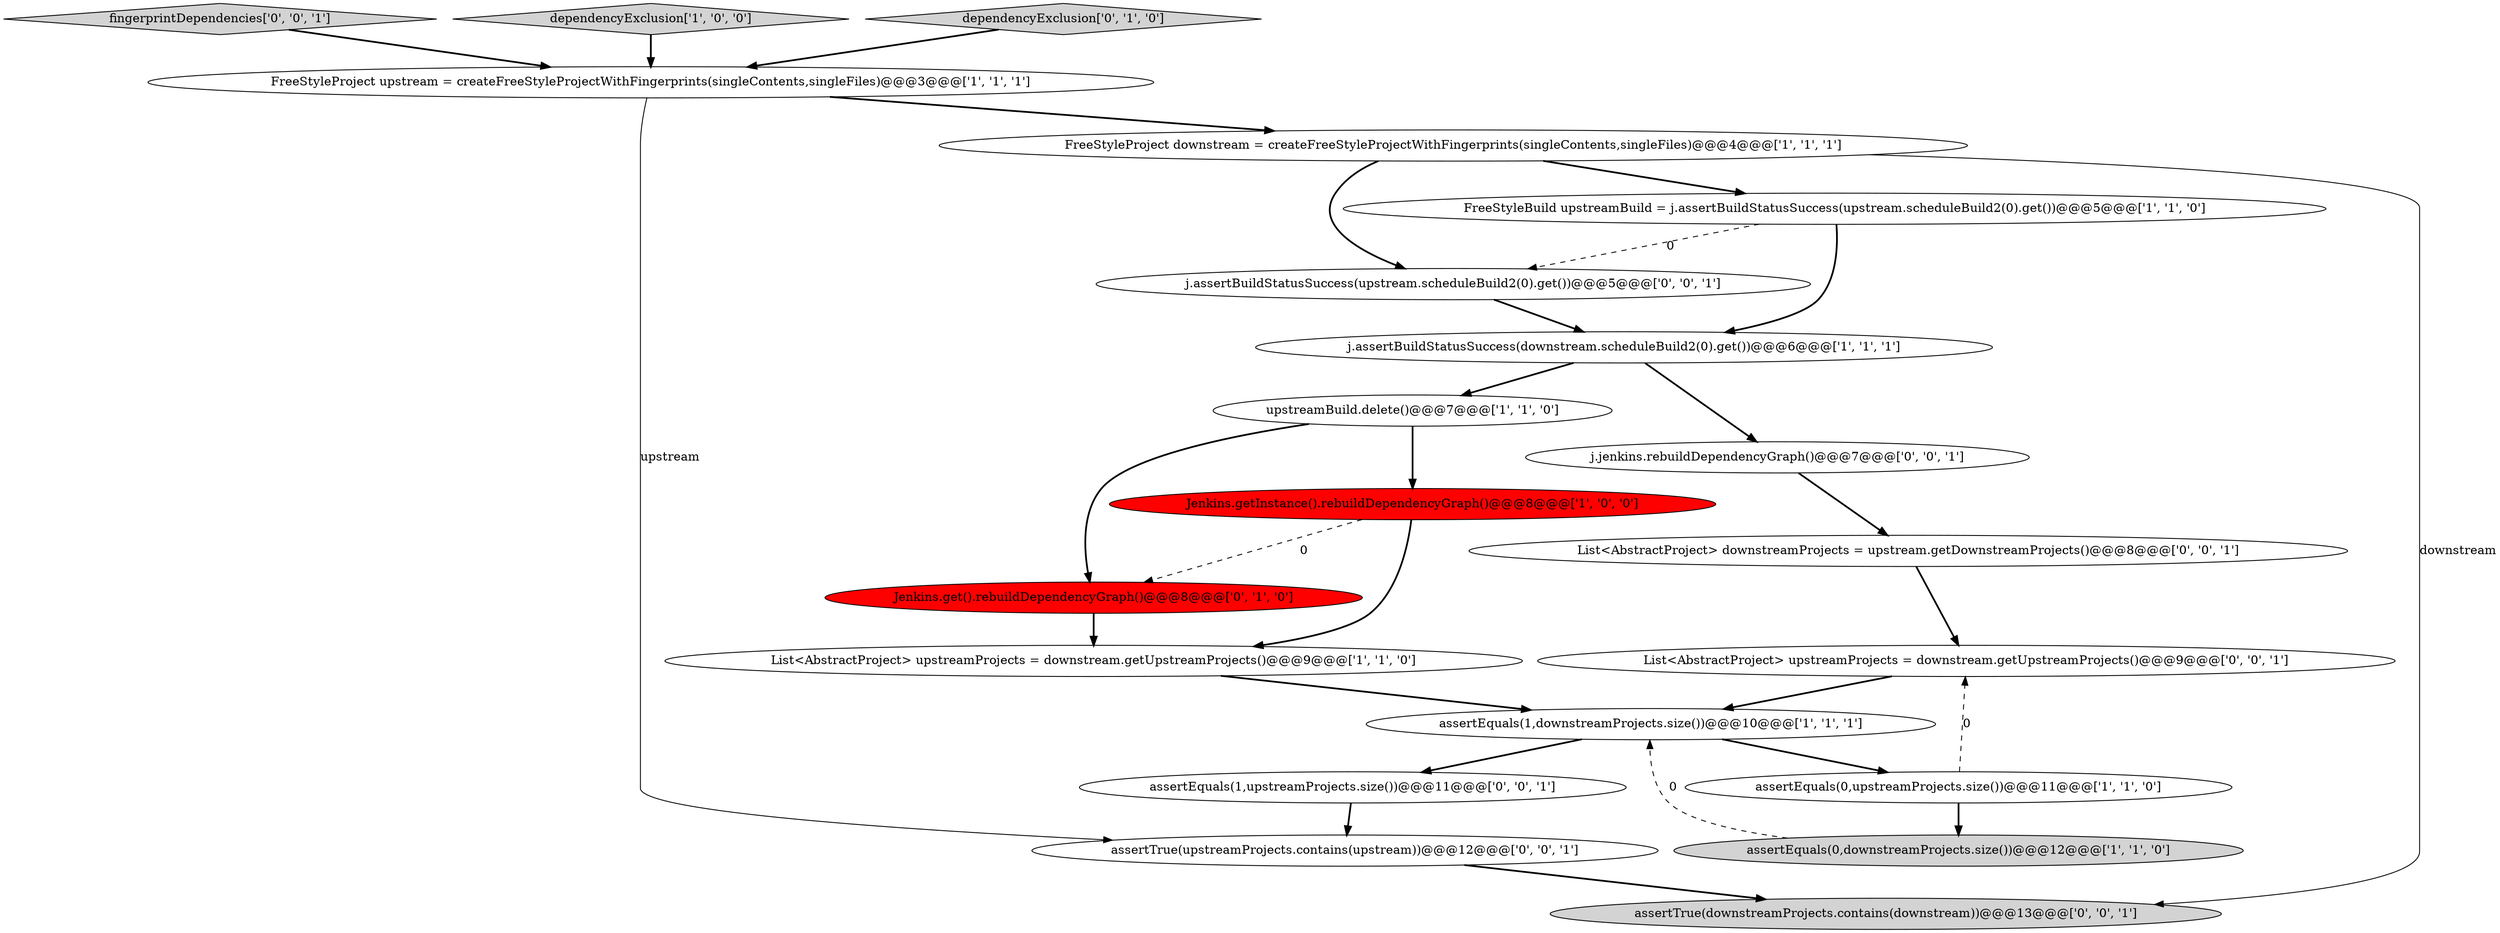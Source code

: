 digraph {
18 [style = filled, label = "fingerprintDependencies['0', '0', '1']", fillcolor = lightgray, shape = diamond image = "AAA0AAABBB3BBB"];
15 [style = filled, label = "j.jenkins.rebuildDependencyGraph()@@@7@@@['0', '0', '1']", fillcolor = white, shape = ellipse image = "AAA0AAABBB3BBB"];
2 [style = filled, label = "assertEquals(0,downstreamProjects.size())@@@12@@@['1', '1', '0']", fillcolor = lightgray, shape = ellipse image = "AAA0AAABBB1BBB"];
19 [style = filled, label = "assertTrue(upstreamProjects.contains(upstream))@@@12@@@['0', '0', '1']", fillcolor = white, shape = ellipse image = "AAA0AAABBB3BBB"];
9 [style = filled, label = "FreeStyleProject downstream = createFreeStyleProjectWithFingerprints(singleContents,singleFiles)@@@4@@@['1', '1', '1']", fillcolor = white, shape = ellipse image = "AAA0AAABBB1BBB"];
0 [style = filled, label = "upstreamBuild.delete()@@@7@@@['1', '1', '0']", fillcolor = white, shape = ellipse image = "AAA0AAABBB1BBB"];
11 [style = filled, label = "Jenkins.get().rebuildDependencyGraph()@@@8@@@['0', '1', '0']", fillcolor = red, shape = ellipse image = "AAA1AAABBB2BBB"];
1 [style = filled, label = "assertEquals(1,downstreamProjects.size())@@@10@@@['1', '1', '1']", fillcolor = white, shape = ellipse image = "AAA0AAABBB1BBB"];
5 [style = filled, label = "dependencyExclusion['1', '0', '0']", fillcolor = lightgray, shape = diamond image = "AAA0AAABBB1BBB"];
12 [style = filled, label = "dependencyExclusion['0', '1', '0']", fillcolor = lightgray, shape = diamond image = "AAA0AAABBB2BBB"];
16 [style = filled, label = "j.assertBuildStatusSuccess(upstream.scheduleBuild2(0).get())@@@5@@@['0', '0', '1']", fillcolor = white, shape = ellipse image = "AAA0AAABBB3BBB"];
8 [style = filled, label = "FreeStyleProject upstream = createFreeStyleProjectWithFingerprints(singleContents,singleFiles)@@@3@@@['1', '1', '1']", fillcolor = white, shape = ellipse image = "AAA0AAABBB1BBB"];
7 [style = filled, label = "Jenkins.getInstance().rebuildDependencyGraph()@@@8@@@['1', '0', '0']", fillcolor = red, shape = ellipse image = "AAA1AAABBB1BBB"];
10 [style = filled, label = "assertEquals(0,upstreamProjects.size())@@@11@@@['1', '1', '0']", fillcolor = white, shape = ellipse image = "AAA0AAABBB1BBB"];
13 [style = filled, label = "List<AbstractProject> upstreamProjects = downstream.getUpstreamProjects()@@@9@@@['0', '0', '1']", fillcolor = white, shape = ellipse image = "AAA0AAABBB3BBB"];
20 [style = filled, label = "assertTrue(downstreamProjects.contains(downstream))@@@13@@@['0', '0', '1']", fillcolor = lightgray, shape = ellipse image = "AAA0AAABBB3BBB"];
3 [style = filled, label = "FreeStyleBuild upstreamBuild = j.assertBuildStatusSuccess(upstream.scheduleBuild2(0).get())@@@5@@@['1', '1', '0']", fillcolor = white, shape = ellipse image = "AAA0AAABBB1BBB"];
6 [style = filled, label = "List<AbstractProject> upstreamProjects = downstream.getUpstreamProjects()@@@9@@@['1', '1', '0']", fillcolor = white, shape = ellipse image = "AAA0AAABBB1BBB"];
17 [style = filled, label = "assertEquals(1,upstreamProjects.size())@@@11@@@['0', '0', '1']", fillcolor = white, shape = ellipse image = "AAA0AAABBB3BBB"];
14 [style = filled, label = "List<AbstractProject> downstreamProjects = upstream.getDownstreamProjects()@@@8@@@['0', '0', '1']", fillcolor = white, shape = ellipse image = "AAA0AAABBB3BBB"];
4 [style = filled, label = "j.assertBuildStatusSuccess(downstream.scheduleBuild2(0).get())@@@6@@@['1', '1', '1']", fillcolor = white, shape = ellipse image = "AAA0AAABBB1BBB"];
5->8 [style = bold, label=""];
15->14 [style = bold, label=""];
19->20 [style = bold, label=""];
11->6 [style = bold, label=""];
4->15 [style = bold, label=""];
7->11 [style = dashed, label="0"];
0->11 [style = bold, label=""];
10->13 [style = dashed, label="0"];
3->4 [style = bold, label=""];
17->19 [style = bold, label=""];
9->16 [style = bold, label=""];
13->1 [style = bold, label=""];
1->17 [style = bold, label=""];
4->0 [style = bold, label=""];
0->7 [style = bold, label=""];
6->1 [style = bold, label=""];
12->8 [style = bold, label=""];
7->6 [style = bold, label=""];
8->9 [style = bold, label=""];
9->3 [style = bold, label=""];
10->2 [style = bold, label=""];
18->8 [style = bold, label=""];
2->1 [style = dashed, label="0"];
14->13 [style = bold, label=""];
16->4 [style = bold, label=""];
8->19 [style = solid, label="upstream"];
9->20 [style = solid, label="downstream"];
1->10 [style = bold, label=""];
3->16 [style = dashed, label="0"];
}
